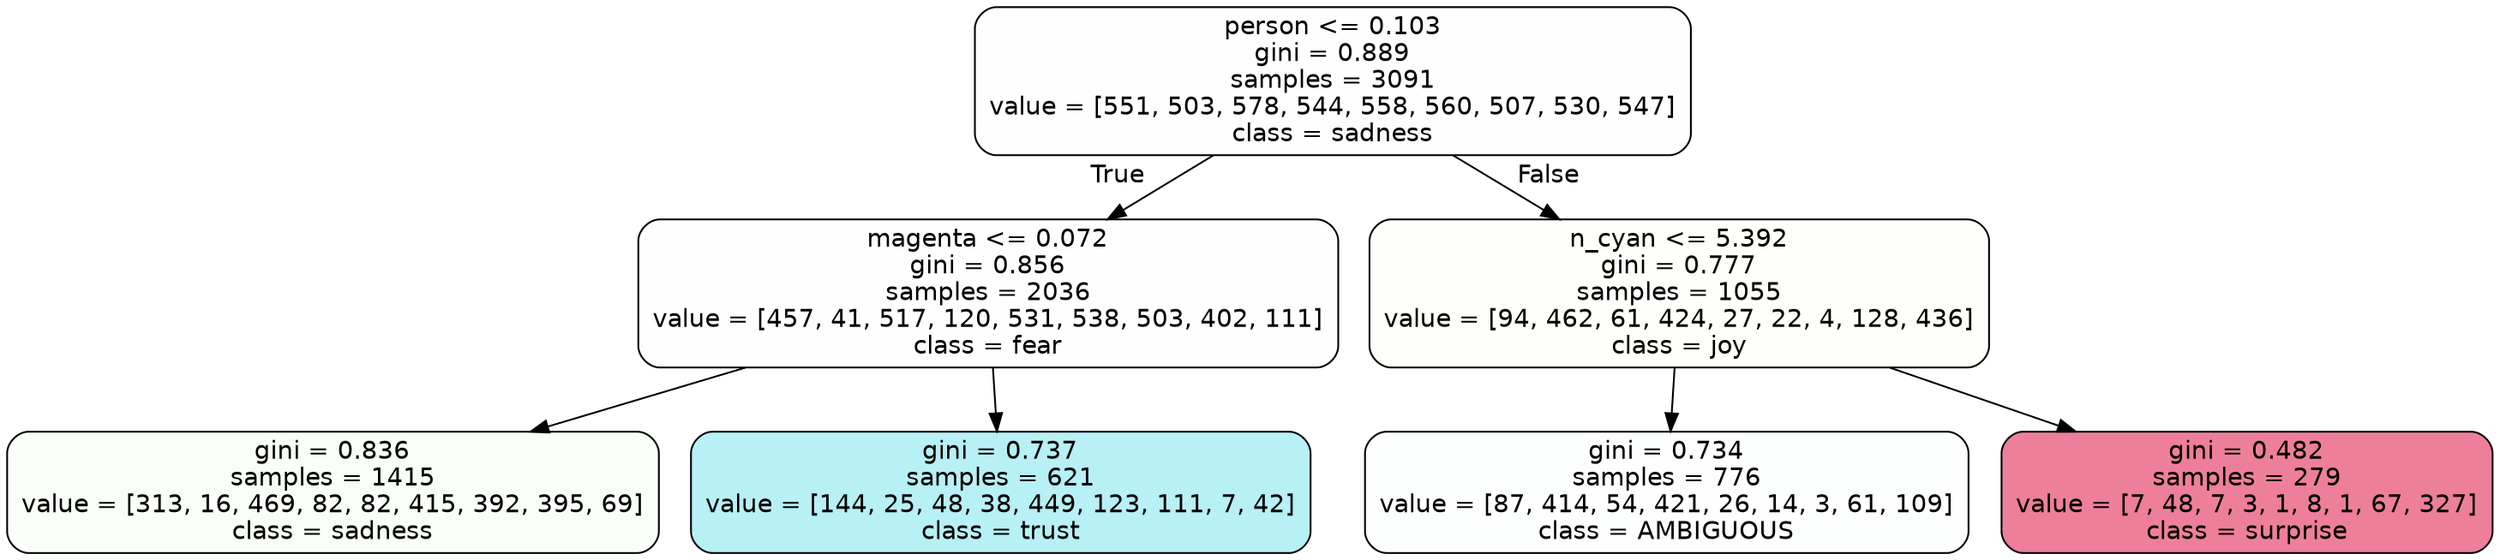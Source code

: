 digraph Tree {
node [shape=box, style="filled, rounded", color="black", fontname=helvetica] ;
edge [fontname=helvetica] ;
0 [label="person <= 0.103\ngini = 0.889\nsamples = 3091\nvalue = [551, 503, 578, 544, 558, 560, 507, 530, 547]\nclass = sadness", fillcolor="#64e53901"] ;
1 [label="magenta <= 0.072\ngini = 0.856\nsamples = 2036\nvalue = [457, 41, 517, 120, 531, 538, 503, 402, 111]\nclass = fear", fillcolor="#3964e501"] ;
0 -> 1 [labeldistance=2.5, labelangle=45, headlabel="True"] ;
2 [label="gini = 0.836\nsamples = 1415\nvalue = [313, 16, 469, 82, 82, 415, 392, 395, 69]\nclass = sadness", fillcolor="#64e53908"] ;
1 -> 2 ;
3 [label="gini = 0.737\nsamples = 621\nvalue = [144, 25, 48, 38, 449, 123, 111, 7, 42]\nclass = trust", fillcolor="#39d7e55c"] ;
1 -> 3 ;
4 [label="n_cyan <= 5.392\ngini = 0.777\nsamples = 1055\nvalue = [94, 462, 61, 424, 27, 22, 4, 128, 436]\nclass = joy", fillcolor="#d7e53905"] ;
0 -> 4 [labeldistance=2.5, labelangle=-45, headlabel="False"] ;
5 [label="gini = 0.734\nsamples = 776\nvalue = [87, 414, 54, 421, 26, 14, 3, 61, 109]\nclass = AMBIGUOUS", fillcolor="#39e58102"] ;
4 -> 5 ;
6 [label="gini = 0.482\nsamples = 279\nvalue = [7, 48, 7, 3, 1, 8, 1, 67, 327]\nclass = surprise", fillcolor="#e53964a5"] ;
4 -> 6 ;
}